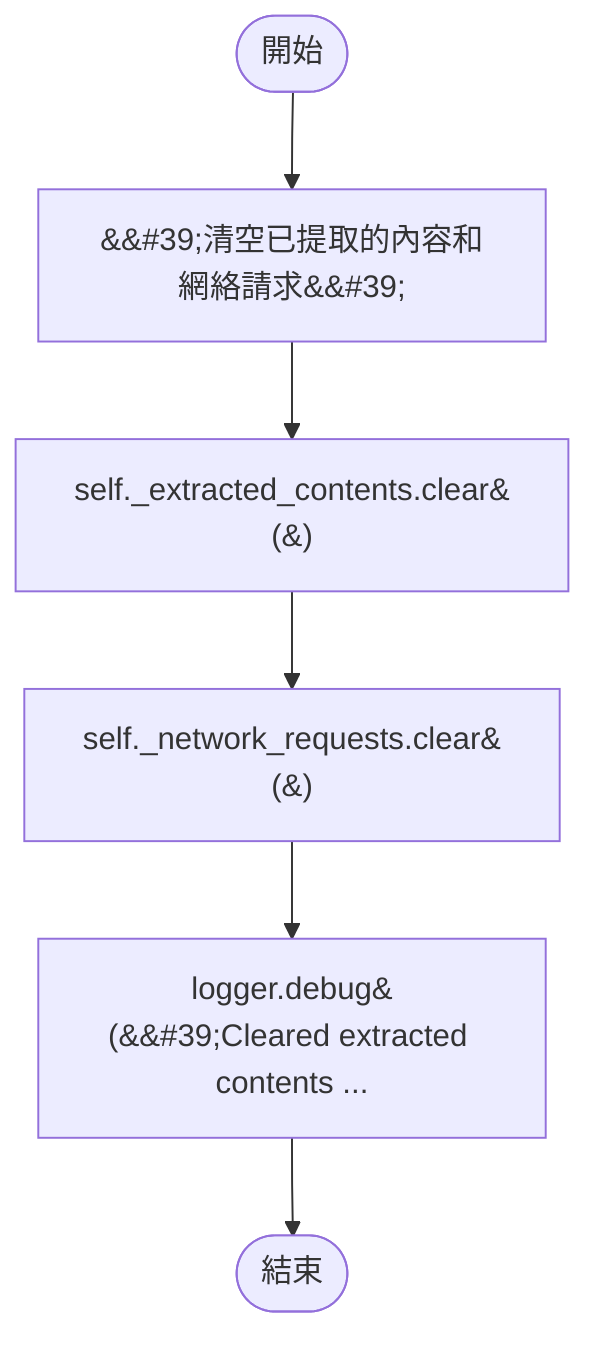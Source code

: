 flowchart TB
    n1([開始])
    n2([結束])
    n3[&amp;&#35;39;清空已提取的內容和網絡請求&amp;&#35;39;]
    n4[self._extracted_contents.clear&#40;&#41;]
    n5[self._network_requests.clear&#40;&#41;]
    n6[logger.debug&#40;&amp;&#35;39;Cleared extracted contents ...]
    n1 --> n3
    n3 --> n4
    n4 --> n5
    n5 --> n6
    n6 --> n2
